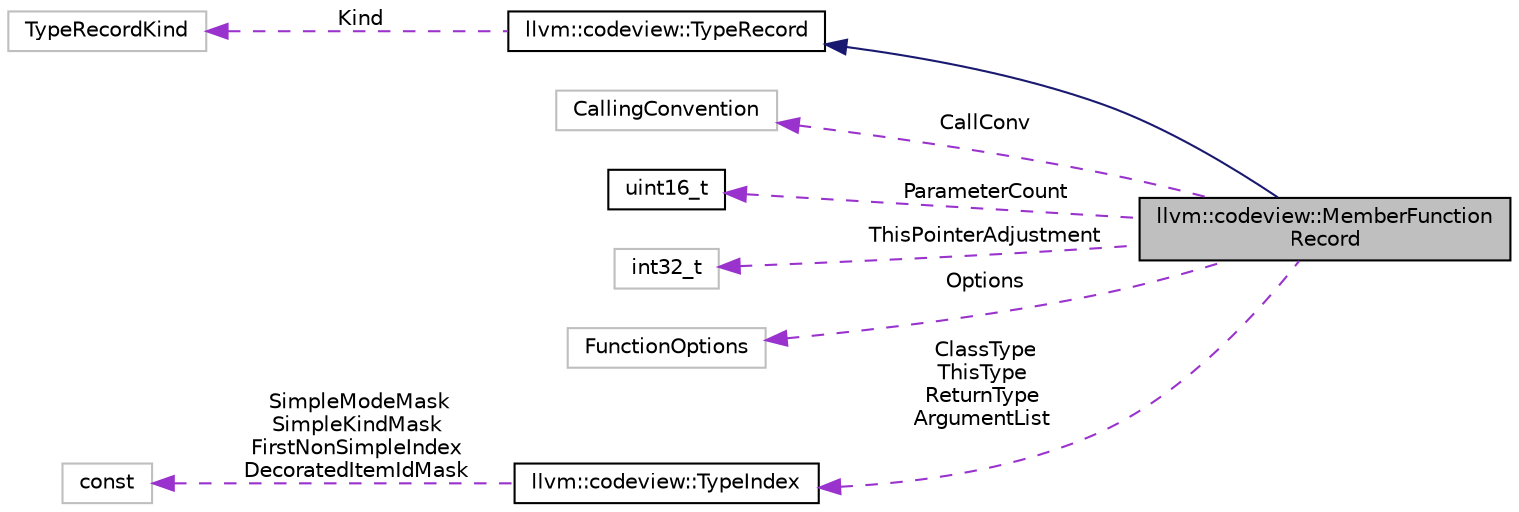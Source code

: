 digraph "llvm::codeview::MemberFunctionRecord"
{
 // LATEX_PDF_SIZE
  bgcolor="transparent";
  edge [fontname="Helvetica",fontsize="10",labelfontname="Helvetica",labelfontsize="10"];
  node [fontname="Helvetica",fontsize="10",shape=record];
  rankdir="LR";
  Node1 [label="llvm::codeview::MemberFunction\lRecord",height=0.2,width=0.4,color="black", fillcolor="grey75", style="filled", fontcolor="black",tooltip=" "];
  Node2 -> Node1 [dir="back",color="midnightblue",fontsize="10",style="solid",fontname="Helvetica"];
  Node2 [label="llvm::codeview::TypeRecord",height=0.2,width=0.4,color="black",URL="$classllvm_1_1codeview_1_1TypeRecord.html",tooltip=" "];
  Node3 -> Node2 [dir="back",color="darkorchid3",fontsize="10",style="dashed",label=" Kind" ,fontname="Helvetica"];
  Node3 [label="TypeRecordKind",height=0.2,width=0.4,color="grey75",tooltip=" "];
  Node4 -> Node1 [dir="back",color="darkorchid3",fontsize="10",style="dashed",label=" CallConv" ,fontname="Helvetica"];
  Node4 [label="CallingConvention",height=0.2,width=0.4,color="grey75",tooltip=" "];
  Node5 -> Node1 [dir="back",color="darkorchid3",fontsize="10",style="dashed",label=" ParameterCount" ,fontname="Helvetica"];
  Node5 [label="uint16_t",height=0.2,width=0.4,color="black",URL="$classuint16__t.html",tooltip=" "];
  Node6 -> Node1 [dir="back",color="darkorchid3",fontsize="10",style="dashed",label=" ThisPointerAdjustment" ,fontname="Helvetica"];
  Node6 [label="int32_t",height=0.2,width=0.4,color="grey75",tooltip=" "];
  Node7 -> Node1 [dir="back",color="darkorchid3",fontsize="10",style="dashed",label=" Options" ,fontname="Helvetica"];
  Node7 [label="FunctionOptions",height=0.2,width=0.4,color="grey75",tooltip=" "];
  Node8 -> Node1 [dir="back",color="darkorchid3",fontsize="10",style="dashed",label=" ClassType\nThisType\nReturnType\nArgumentList" ,fontname="Helvetica"];
  Node8 [label="llvm::codeview::TypeIndex",height=0.2,width=0.4,color="black",URL="$classllvm_1_1codeview_1_1TypeIndex.html",tooltip="A 32-bit type reference."];
  Node9 -> Node8 [dir="back",color="darkorchid3",fontsize="10",style="dashed",label=" SimpleModeMask\nSimpleKindMask\nFirstNonSimpleIndex\nDecoratedItemIdMask" ,fontname="Helvetica"];
  Node9 [label="const",height=0.2,width=0.4,color="grey75",tooltip=" "];
}

